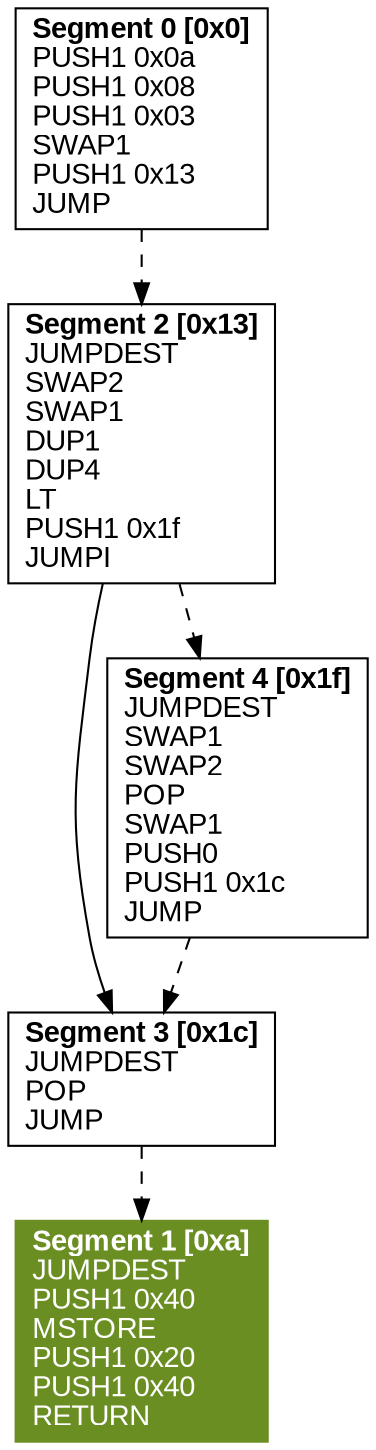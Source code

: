 digraph CFG {
 node [shape=box]
node[fontname=arial]
edge[fontname=arial]
ranking=TB
 sE [label=<
<B>Segment 0 [0x0]</B><BR ALIGN="CENTER"/>
PUSH1 0x0a <BR ALIGN="LEFT"/>
PUSH1 0x08 <BR ALIGN="LEFT"/>
PUSH1 0x03 <BR ALIGN="LEFT"/>
SWAP1 <BR ALIGN="LEFT"/>
PUSH1 0x13 <BR ALIGN="LEFT"/>
JUMP <BR ALIGN="LEFT"/>
>]
s1E [label=<
<B>Segment 2 [0x13]</B><BR ALIGN="CENTER"/>
JUMPDEST <BR ALIGN="LEFT"/>
SWAP2 <BR ALIGN="LEFT"/>
SWAP1 <BR ALIGN="LEFT"/>
DUP1 <BR ALIGN="LEFT"/>
DUP4 <BR ALIGN="LEFT"/>
LT <BR ALIGN="LEFT"/>
PUSH1 0x1f <BR ALIGN="LEFT"/>
JUMPI <BR ALIGN="LEFT"/>
>]
s10E [label=<
<B>Segment 3 [0x1c]</B><BR ALIGN="CENTER"/>
JUMPDEST <BR ALIGN="LEFT"/>
POP <BR ALIGN="LEFT"/>
JUMP <BR ALIGN="LEFT"/>
>]
s11E [label=<
<B>Segment 4 [0x1f]</B><BR ALIGN="CENTER"/>
JUMPDEST <BR ALIGN="LEFT"/>
SWAP1 <BR ALIGN="LEFT"/>
SWAP2 <BR ALIGN="LEFT"/>
POP <BR ALIGN="LEFT"/>
SWAP1 <BR ALIGN="LEFT"/>
PUSH0 <BR ALIGN="LEFT"/>
PUSH1 0x1c <BR ALIGN="LEFT"/>
JUMP <BR ALIGN="LEFT"/>
>]
s101E [style=filled,color=olivedrab,fontcolor=white,label=<
<B>Segment 1 [0xa]</B><BR ALIGN="CENTER"/>
JUMPDEST <BR ALIGN="LEFT"/>
PUSH1 0x40 <BR ALIGN="LEFT"/>
MSTORE <BR ALIGN="LEFT"/>
PUSH1 0x20 <BR ALIGN="LEFT"/>
PUSH1 0x40 <BR ALIGN="LEFT"/>
RETURN <BR ALIGN="LEFT"/>
>]
sE -> s1E [tooltip="Jump",style=dashed]
s1E -> s10E [tooltip="Next"]
s1E -> s11E [tooltip="Jump",style=dashed]
s10E -> s101E [tooltip="Jump",style=dashed]
s11E -> s10E [tooltip="Jump",style=dashed]
}
